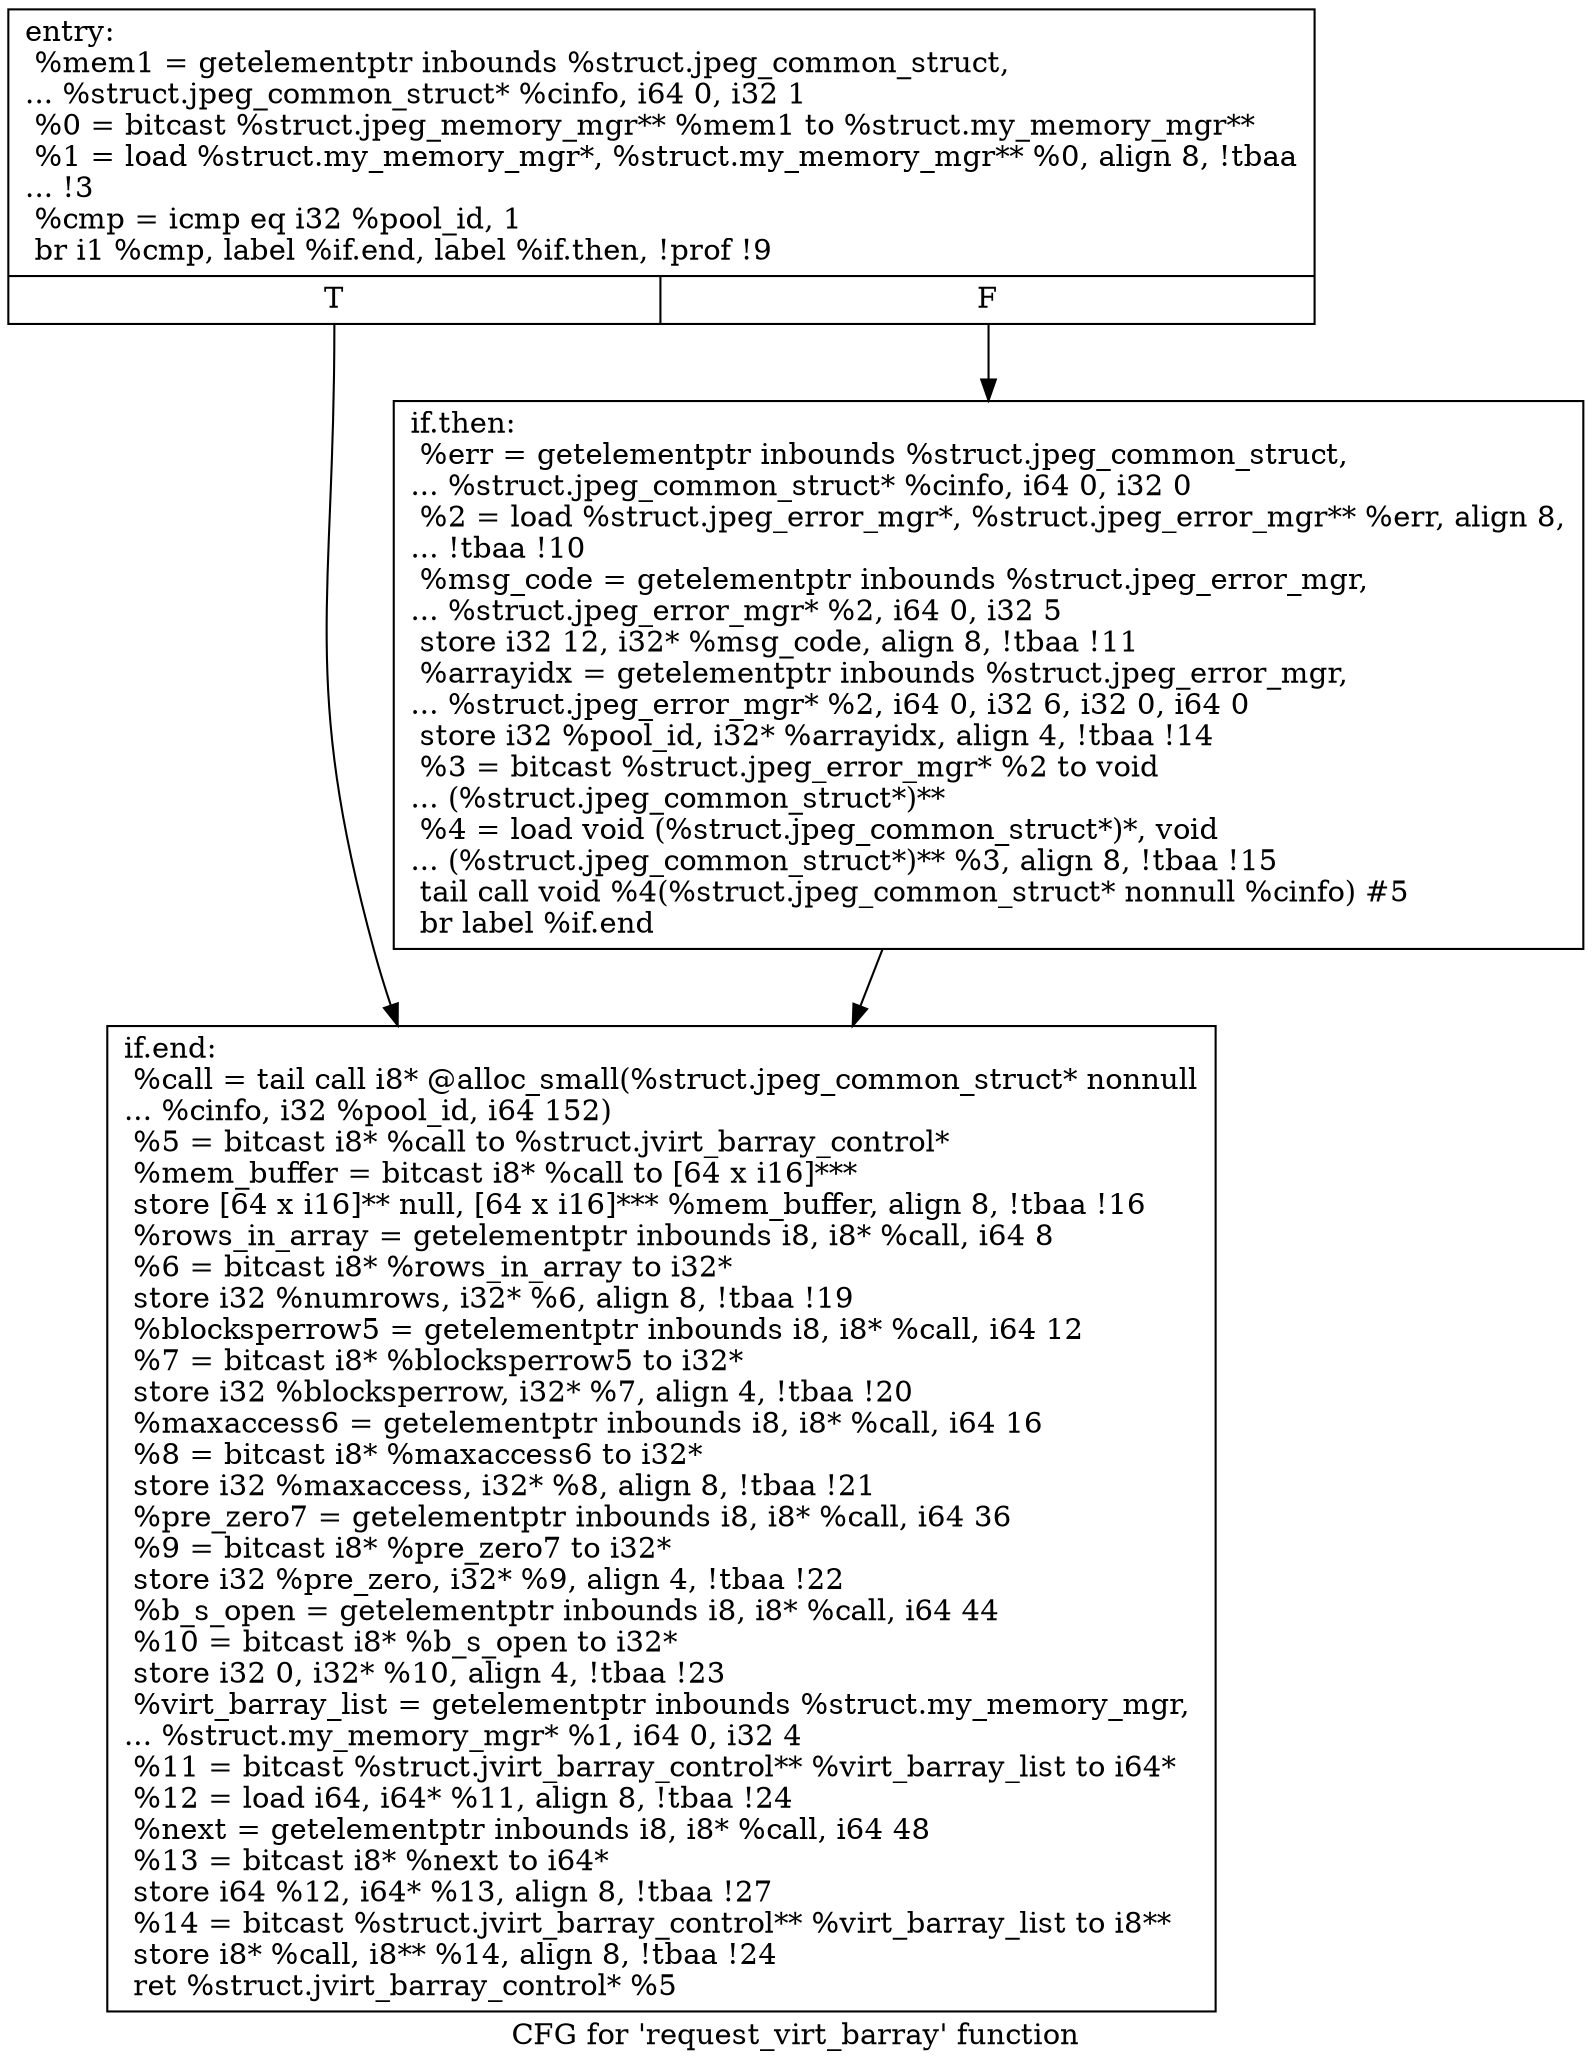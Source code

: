 digraph "CFG for 'request_virt_barray' function" {
	label="CFG for 'request_virt_barray' function";

	Node0x5786750 [shape=record,label="{entry:\l  %mem1 = getelementptr inbounds %struct.jpeg_common_struct,\l... %struct.jpeg_common_struct* %cinfo, i64 0, i32 1\l  %0 = bitcast %struct.jpeg_memory_mgr** %mem1 to %struct.my_memory_mgr**\l  %1 = load %struct.my_memory_mgr*, %struct.my_memory_mgr** %0, align 8, !tbaa\l... !3\l  %cmp = icmp eq i32 %pool_id, 1\l  br i1 %cmp, label %if.end, label %if.then, !prof !9\l|{<s0>T|<s1>F}}"];
	Node0x5786750:s0 -> Node0x57887c0;
	Node0x5786750:s1 -> Node0x5788890;
	Node0x5788890 [shape=record,label="{if.then:                                          \l  %err = getelementptr inbounds %struct.jpeg_common_struct,\l... %struct.jpeg_common_struct* %cinfo, i64 0, i32 0\l  %2 = load %struct.jpeg_error_mgr*, %struct.jpeg_error_mgr** %err, align 8,\l... !tbaa !10\l  %msg_code = getelementptr inbounds %struct.jpeg_error_mgr,\l... %struct.jpeg_error_mgr* %2, i64 0, i32 5\l  store i32 12, i32* %msg_code, align 8, !tbaa !11\l  %arrayidx = getelementptr inbounds %struct.jpeg_error_mgr,\l... %struct.jpeg_error_mgr* %2, i64 0, i32 6, i32 0, i64 0\l  store i32 %pool_id, i32* %arrayidx, align 4, !tbaa !14\l  %3 = bitcast %struct.jpeg_error_mgr* %2 to void\l... (%struct.jpeg_common_struct*)**\l  %4 = load void (%struct.jpeg_common_struct*)*, void\l... (%struct.jpeg_common_struct*)** %3, align 8, !tbaa !15\l  tail call void %4(%struct.jpeg_common_struct* nonnull %cinfo) #5\l  br label %if.end\l}"];
	Node0x5788890 -> Node0x57887c0;
	Node0x57887c0 [shape=record,label="{if.end:                                           \l  %call = tail call i8* @alloc_small(%struct.jpeg_common_struct* nonnull\l... %cinfo, i32 %pool_id, i64 152)\l  %5 = bitcast i8* %call to %struct.jvirt_barray_control*\l  %mem_buffer = bitcast i8* %call to [64 x i16]***\l  store [64 x i16]** null, [64 x i16]*** %mem_buffer, align 8, !tbaa !16\l  %rows_in_array = getelementptr inbounds i8, i8* %call, i64 8\l  %6 = bitcast i8* %rows_in_array to i32*\l  store i32 %numrows, i32* %6, align 8, !tbaa !19\l  %blocksperrow5 = getelementptr inbounds i8, i8* %call, i64 12\l  %7 = bitcast i8* %blocksperrow5 to i32*\l  store i32 %blocksperrow, i32* %7, align 4, !tbaa !20\l  %maxaccess6 = getelementptr inbounds i8, i8* %call, i64 16\l  %8 = bitcast i8* %maxaccess6 to i32*\l  store i32 %maxaccess, i32* %8, align 8, !tbaa !21\l  %pre_zero7 = getelementptr inbounds i8, i8* %call, i64 36\l  %9 = bitcast i8* %pre_zero7 to i32*\l  store i32 %pre_zero, i32* %9, align 4, !tbaa !22\l  %b_s_open = getelementptr inbounds i8, i8* %call, i64 44\l  %10 = bitcast i8* %b_s_open to i32*\l  store i32 0, i32* %10, align 4, !tbaa !23\l  %virt_barray_list = getelementptr inbounds %struct.my_memory_mgr,\l... %struct.my_memory_mgr* %1, i64 0, i32 4\l  %11 = bitcast %struct.jvirt_barray_control** %virt_barray_list to i64*\l  %12 = load i64, i64* %11, align 8, !tbaa !24\l  %next = getelementptr inbounds i8, i8* %call, i64 48\l  %13 = bitcast i8* %next to i64*\l  store i64 %12, i64* %13, align 8, !tbaa !27\l  %14 = bitcast %struct.jvirt_barray_control** %virt_barray_list to i8**\l  store i8* %call, i8** %14, align 8, !tbaa !24\l  ret %struct.jvirt_barray_control* %5\l}"];
}
